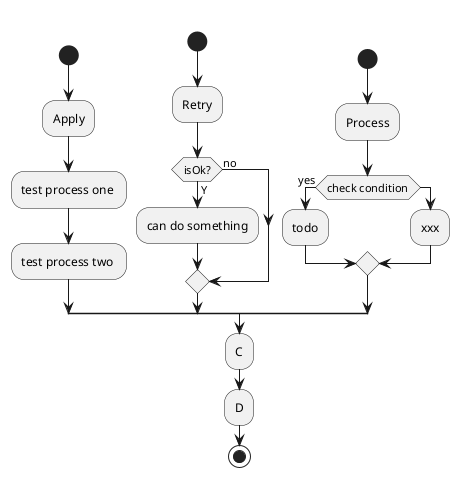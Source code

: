 @startuml
'https://plantuml.com/activity-diagram-beta
'此项是官方可用的主题配置
'!theme crt-green

'!include https://fossies.org/linux/plantuml/themes/puml-theme-mars.puml
'!theme solar from https://github.com/bschwarz/puml-themes/tree/master/themes


split
  -[hidden]->
  start
  :Apply;

:test process one ;
:test process two ;

split again
  -[hidden]->
  start
  :Retry;
if (isOk?) then (Y)
  :can do something;
  else (no)
'  #red:update data error;
'  kill
endif

split again
  -[hidden]->
  start
  :Process;
  if (check condition) is (yes) then
    :todo;
  else
    :xxx;
endif

end split

:C;
:D;


stop

@enduml
